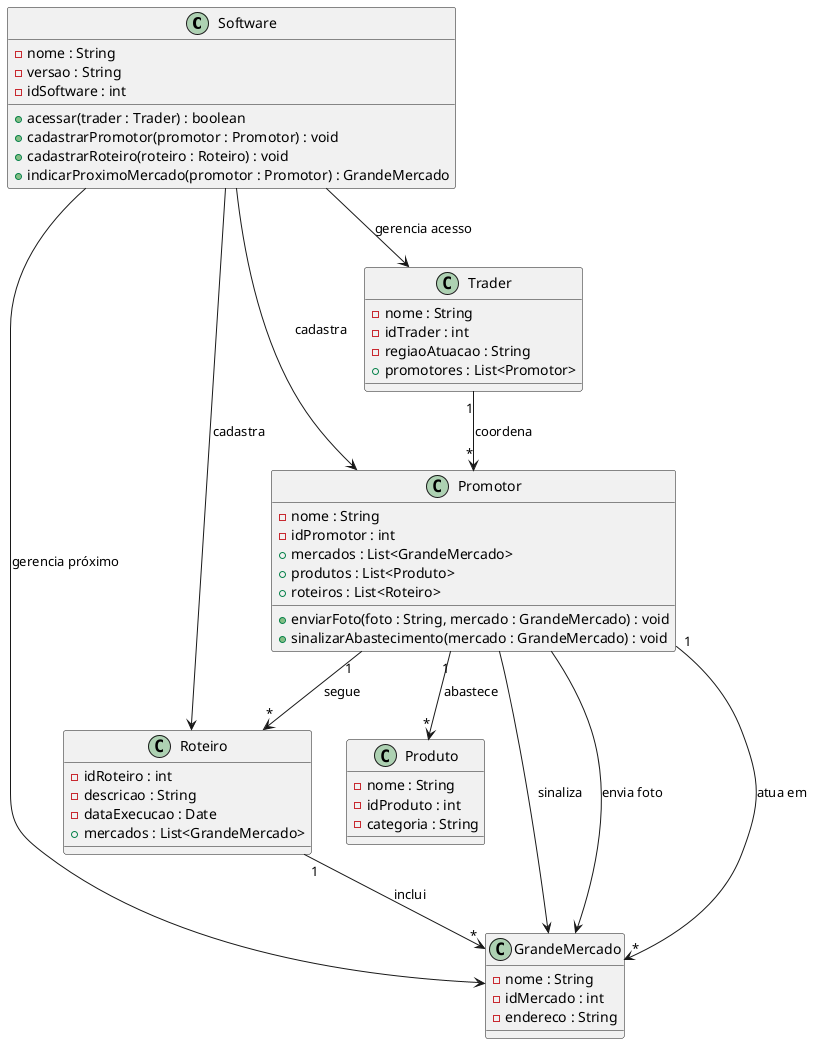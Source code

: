 @startuml
'title: Diagrama UML para Software com Foto e Gerenciamento de Roteiros

class Software {
  - nome : String
  - versao : String
  - idSoftware : int
  + acessar(trader : Trader) : boolean
  + cadastrarPromotor(promotor : Promotor) : void
  + cadastrarRoteiro(roteiro : Roteiro) : void
  + indicarProximoMercado(promotor : Promotor) : GrandeMercado
}

class Trader {
  - nome : String
  - idTrader : int
  - regiaoAtuacao : String
  + promotores : List<Promotor>
}

class Promotor {
  - nome : String
  - idPromotor : int
  + mercados : List<GrandeMercado>
  + produtos : List<Produto>
  + roteiros : List<Roteiro>
  + enviarFoto(foto : String, mercado : GrandeMercado) : void
  + sinalizarAbastecimento(mercado : GrandeMercado) : void
}

class Roteiro {
  - idRoteiro : int
  - descricao : String
  - dataExecucao : Date
  + mercados : List<GrandeMercado>
}

class GrandeMercado {
  - nome : String
  - idMercado : int
  - endereco : String
}

class Produto {
  - nome : String
  - idProduto : int
  - categoria : String
}

Software --> Trader : gerencia acesso
Software --> Roteiro : cadastra
Software --> Promotor : cadastra
Software --> GrandeMercado : gerencia próximo
Trader "1" --> "*" Promotor : coordena
Promotor "1" --> "*" Roteiro : segue
Promotor "1" --> "*" GrandeMercado : atua em
Promotor "1" --> "*" Produto : abastece
Promotor --> GrandeMercado : sinaliza
Promotor --> GrandeMercado : envia foto
Roteiro "1" --> "*" GrandeMercado : inclui

@enduml
